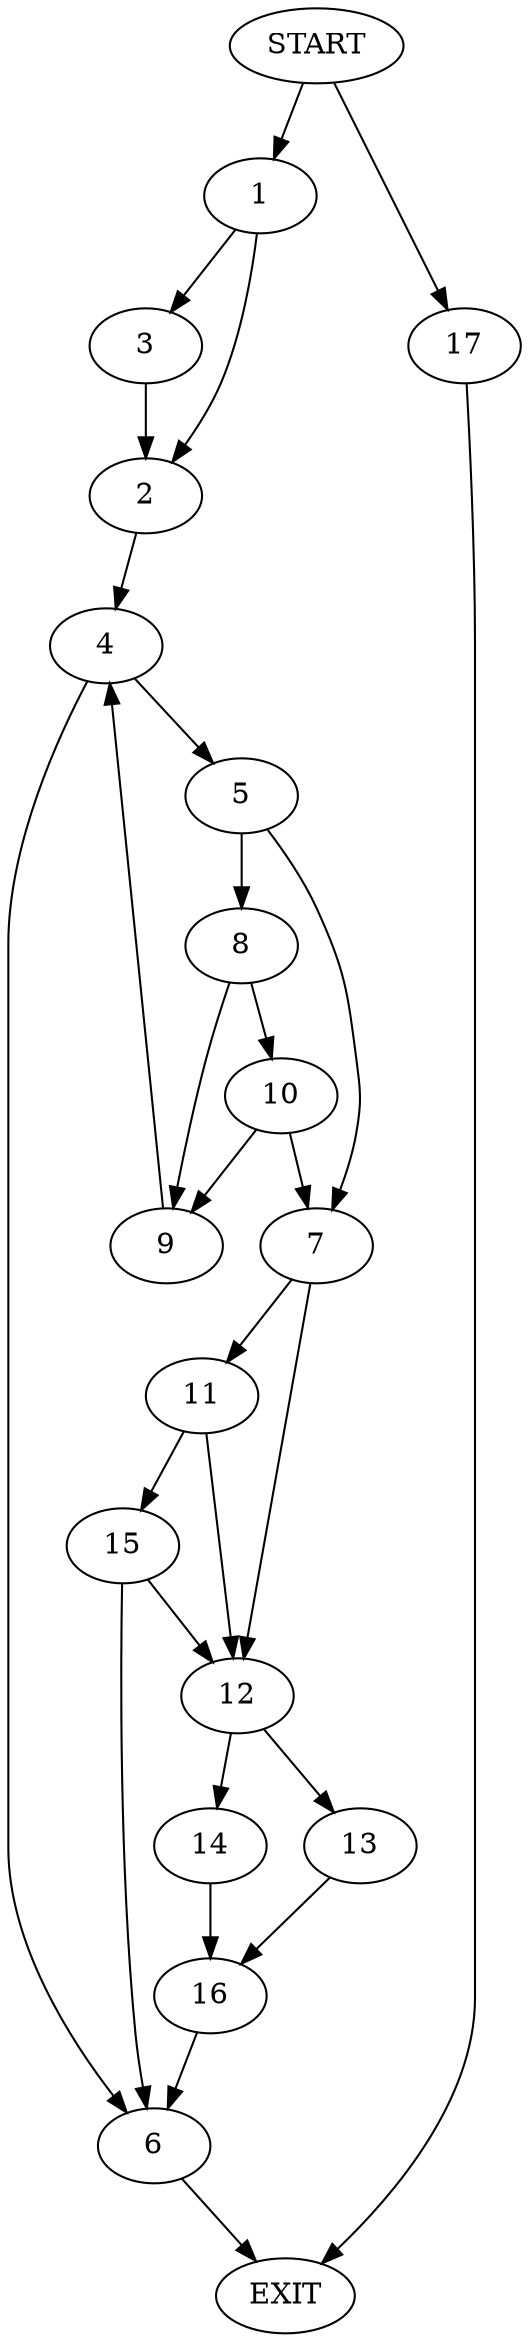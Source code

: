 digraph {
0 [label="START"]
18 [label="EXIT"]
0 -> 1
1 -> 2
1 -> 3
3 -> 2
2 -> 4
4 -> 5
4 -> 6
5 -> 7
5 -> 8
6 -> 18
8 -> 9
8 -> 10
7 -> 11
7 -> 12
10 -> 9
10 -> 7
9 -> 4
12 -> 13
12 -> 14
11 -> 15
11 -> 12
15 -> 6
15 -> 12
13 -> 16
14 -> 16
16 -> 6
0 -> 17
17 -> 18
}
